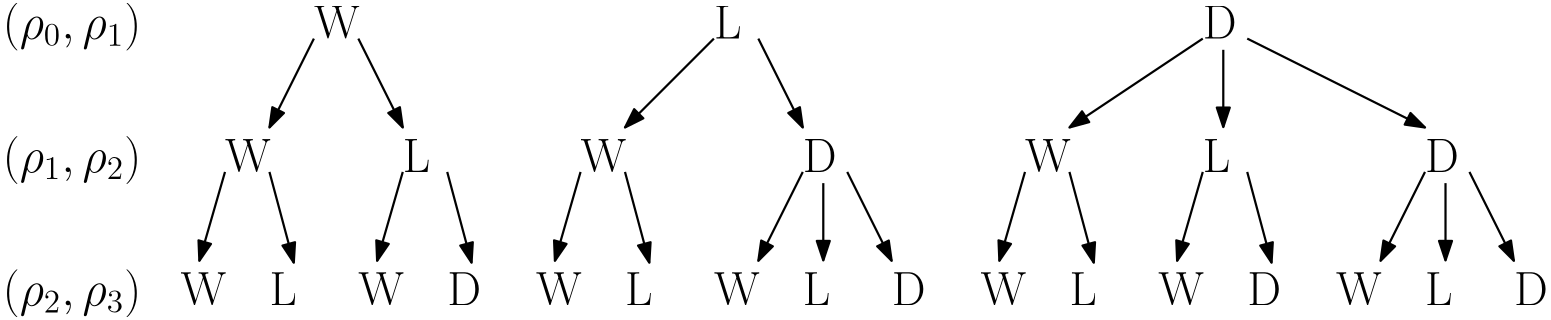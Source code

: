 <?xml version="1.0"?>
<!DOCTYPE ipe SYSTEM "ipe.dtd">
<ipe version="70010" creator="Ipe 7.0.10">
<info created="D:20120812222039" modified="D:20120812222339"/>
<ipestyle name="basic">
<symbol name="arrow/arc(spx)">
<path stroke="sym-stroke" fill="sym-stroke" pen="sym-pen">
0 0 m
-1 0.333 l
-1 -0.333 l
h
</path>
</symbol>
<symbol name="arrow/farc(spx)">
<path stroke="sym-stroke" fill="white" pen="sym-pen">
0 0 m
-1 0.333 l
-1 -0.333 l
h
</path>
</symbol>
<symbol name="mark/circle(sx)" transformations="translations">
<path fill="sym-stroke">
0.6 0 0 0.6 0 0 e
0.4 0 0 0.4 0 0 e
</path>
</symbol>
<symbol name="mark/disk(sx)" transformations="translations">
<path fill="sym-stroke">
0.6 0 0 0.6 0 0 e
</path>
</symbol>
<symbol name="mark/fdisk(sfx)" transformations="translations">
<group>
<path fill="sym-stroke" fillrule="eofill">
0.6 0 0 0.6 0 0 e
0.4 0 0 0.4 0 0 e
</path>
<path fill="sym-fill">
0.4 0 0 0.4 0 0 e
</path>
</group>
</symbol>
<symbol name="mark/box(sx)" transformations="translations">
<path fill="sym-stroke" fillrule="eofill">
-0.6 -0.6 m
0.6 -0.6 l
0.6 0.6 l
-0.6 0.6 l
h
-0.4 -0.4 m
0.4 -0.4 l
0.4 0.4 l
-0.4 0.4 l
h
</path>
</symbol>
<symbol name="mark/square(sx)" transformations="translations">
<path fill="sym-stroke">
-0.6 -0.6 m
0.6 -0.6 l
0.6 0.6 l
-0.6 0.6 l
h
</path>
</symbol>
<symbol name="mark/fsquare(sfx)" transformations="translations">
<group>
<path fill="sym-stroke" fillrule="eofill">
-0.6 -0.6 m
0.6 -0.6 l
0.6 0.6 l
-0.6 0.6 l
h
-0.4 -0.4 m
0.4 -0.4 l
0.4 0.4 l
-0.4 0.4 l
h
</path>
<path fill="sym-fill">
-0.4 -0.4 m
0.4 -0.4 l
0.4 0.4 l
-0.4 0.4 l
h
</path>
</group>
</symbol>
<symbol name="mark/cross(sx)" transformations="translations">
<group>
<path fill="sym-stroke">
-0.43 -0.57 m
0.57 0.43 l
0.43 0.57 l
-0.57 -0.43 l
h
</path>
<path fill="sym-stroke">
-0.43 0.57 m
0.57 -0.43 l
0.43 -0.57 l
-0.57 0.43 l
h
</path>
</group>
</symbol>
<symbol name="arrow/fnormal(spx)">
<path stroke="sym-stroke" fill="white" pen="sym-pen">
0 0 m
-1 0.333 l
-1 -0.333 l
h
</path>
</symbol>
<symbol name="arrow/pointed(spx)">
<path stroke="sym-stroke" fill="sym-stroke" pen="sym-pen">
0 0 m
-1 0.333 l
-0.8 0 l
-1 -0.333 l
h
</path>
</symbol>
<symbol name="arrow/fpointed(spx)">
<path stroke="sym-stroke" fill="white" pen="sym-pen">
0 0 m
-1 0.333 l
-0.8 0 l
-1 -0.333 l
h
</path>
</symbol>
<symbol name="arrow/linear(spx)">
<path stroke="sym-stroke" pen="sym-pen">
-1 0.333 m
0 0 l
-1 -0.333 l
</path>
</symbol>
<symbol name="arrow/fdouble(spx)">
<path stroke="sym-stroke" fill="white" pen="sym-pen">
0 0 m
-1 0.333 l
-1 -0.333 l
h
-1 0 m
-2 0.333 l
-2 -0.333 l
h
</path>
</symbol>
<symbol name="arrow/double(spx)">
<path stroke="sym-stroke" fill="sym-stroke" pen="sym-pen">
0 0 m
-1 0.333 l
-1 -0.333 l
h
-1 0 m
-2 0.333 l
-2 -0.333 l
h
</path>
</symbol>
<pen name="heavier" value="0.8"/>
<pen name="fat" value="1.2"/>
<pen name="ultrafat" value="2"/>
<symbolsize name="large" value="5"/>
<symbolsize name="small" value="2"/>
<symbolsize name="tiny" value="1.1"/>
<arrowsize name="large" value="10"/>
<arrowsize name="small" value="5"/>
<arrowsize name="tiny" value="3"/>
<color name="red" value="1 0 0"/>
<color name="green" value="0 1 0"/>
<color name="blue" value="0 0 1"/>
<color name="yellow" value="1 1 0"/>
<color name="orange" value="1 0.647 0"/>
<color name="gold" value="1 0.843 0"/>
<color name="purple" value="0.627 0.125 0.941"/>
<color name="gray" value="0.745"/>
<color name="brown" value="0.647 0.165 0.165"/>
<color name="navy" value="0 0 0.502"/>
<color name="pink" value="1 0.753 0.796"/>
<color name="seagreen" value="0.18 0.545 0.341"/>
<color name="turquoise" value="0.251 0.878 0.816"/>
<color name="violet" value="0.933 0.51 0.933"/>
<color name="darkblue" value="0 0 0.545"/>
<color name="darkcyan" value="0 0.545 0.545"/>
<color name="darkgray" value="0.663"/>
<color name="darkgreen" value="0 0.392 0"/>
<color name="darkmagenta" value="0.545 0 0.545"/>
<color name="darkorange" value="1 0.549 0"/>
<color name="darkred" value="0.545 0 0"/>
<color name="lightblue" value="0.678 0.847 0.902"/>
<color name="lightcyan" value="0.878 1 1"/>
<color name="lightgray" value="0.827"/>
<color name="lightgreen" value="0.565 0.933 0.565"/>
<color name="lightyellow" value="1 1 0.878"/>
<dashstyle name="dashed" value="[4] 0"/>
<dashstyle name="dotted" value="[1 3] 0"/>
<dashstyle name="dash dotted" value="[4 2 1 2] 0"/>
<dashstyle name="dash dot dotted" value="[4 2 1 2 1 2] 0"/>
<textsize name="large" value="\large"/>
<textsize name="Large" value="\Large"/>
<textsize name="LARGE" value="\LARGE"/>
<textsize name="huge" value="\huge"/>
<textsize name="Huge" value="\Huge"/>
<textsize name="small" value="\small"/>
<textsize name="footnote" value="\footnotesize"/>
<textsize name="tiny" value="\tiny"/>
<textstyle name="center" begin="\begin{center}" end="\end{center}"/>
<textstyle name="itemize" begin="\begin{itemize}" end="\end{itemize}"/>
<textstyle name="item" begin="\begin{itemize}\item{}" end="\end{itemize}"/>
<gridsize name="4 pts" value="4"/>
<gridsize name="8 pts (~3 mm)" value="8"/>
<gridsize name="16 pts (~6 mm)" value="16"/>
<gridsize name="32 pts (~12 mm)" value="32"/>
<gridsize name="10 pts (~3.5 mm)" value="10"/>
<gridsize name="20 pts (~7 mm)" value="20"/>
<gridsize name="14 pts (~5 mm)" value="14"/>
<gridsize name="28 pts (~10 mm)" value="28"/>
<gridsize name="56 pts (~20 mm)" value="56"/>
<anglesize name="90 deg" value="90"/>
<anglesize name="60 deg" value="60"/>
<anglesize name="45 deg" value="45"/>
<anglesize name="30 deg" value="30"/>
<anglesize name="22.5 deg" value="22.5"/>
<tiling name="falling" angle="-60" step="4" width="1"/>
<tiling name="rising" angle="30" step="4" width="1"/>
</ipestyle>
<page>
<layer name="alpha"/>
<view layers="alpha" active="alpha"/>
<text layer="alpha" matrix="1 0 0 1 240 -32" transformations="translations" pos="144 400" stroke="black" type="label" width="16.433" height="11.761" depth="0" valign="baseline" size="LARGE">W</text>
<text matrix="1 0 0 1 -48 -32" transformations="translations" pos="144 400" stroke="black" type="label" width="16.433" height="11.761" depth="0" valign="baseline" size="LARGE">W</text>
<text matrix="1 0 0 1 -16 -32" transformations="translations" pos="144 400" stroke="black" type="label" width="9.915" height="11.761" depth="0" valign="baseline" size="LARGE">L</text>
<text matrix="1 0 0 1 16 -32" transformations="translations" pos="144 400" stroke="black" type="label" width="16.433" height="11.761" depth="0" valign="baseline" size="LARGE">W</text>
<text matrix="1 0 0 1 48 -32" transformations="translations" pos="144 400" stroke="black" type="label" width="12.164" height="11.761" depth="0" valign="baseline" size="LARGE">D</text>
<text matrix="1 0 0 1 80 -32" transformations="translations" pos="144 400" stroke="black" type="label" width="16.433" height="11.761" depth="0" valign="baseline" size="LARGE">W</text>
<text matrix="1 0 0 1 112 -32" transformations="translations" pos="144 400" stroke="black" type="label" width="9.915" height="11.761" depth="0" valign="baseline" size="LARGE">L</text>
<text matrix="1 0 0 1 144 -32" transformations="translations" pos="144 400" stroke="black" type="label" width="16.433" height="11.761" depth="0" valign="baseline" size="LARGE">W</text>
<text matrix="1 0 0 1 176 -32" transformations="translations" pos="144 400" stroke="black" type="label" width="9.915" height="11.761" depth="0" valign="baseline" size="LARGE">L</text>
<text matrix="1 0 0 1 208 -32" transformations="translations" pos="144 400" stroke="black" type="label" width="12.164" height="11.761" depth="0" valign="baseline" size="LARGE">D</text>
<text matrix="1 0 0 1 272 -32" transformations="translations" pos="144 400" stroke="black" type="label" width="9.915" height="11.761" depth="0" valign="baseline" size="LARGE">L</text>
<text matrix="1 0 0 1 304 -32" transformations="translations" pos="144 400" stroke="black" type="label" width="16.433" height="11.761" depth="0" valign="baseline" size="LARGE">W</text>
<text matrix="1 0 0 1 336 -32" transformations="translations" pos="144 400" stroke="black" type="label" width="12.164" height="11.761" depth="0" valign="baseline" size="LARGE">D</text>
<text matrix="1 0 0 1 368 -32" transformations="translations" pos="144 400" stroke="black" type="label" width="16.433" height="11.761" depth="0" valign="baseline" size="LARGE">W</text>
<text matrix="1 0 0 1 400 -32" transformations="translations" pos="144 400" stroke="black" type="label" width="9.915" height="11.761" depth="0" valign="baseline" size="LARGE">L</text>
<text matrix="1 0 0 1 432 -32" transformations="translations" pos="144 400" stroke="black" type="label" width="12.164" height="11.761" depth="0" valign="baseline" size="LARGE">D</text>
<text matrix="1 0 0 1 -32 16" transformations="translations" pos="144 400" stroke="black" type="label" width="16.433" height="11.761" depth="0" valign="baseline" size="LARGE">W</text>
<text matrix="1 0 0 1 32 16" transformations="translations" pos="144 400" stroke="black" type="label" width="9.915" height="11.761" depth="0" valign="baseline" size="LARGE">L</text>
<text matrix="1 0 0 1 96 16" transformations="translations" pos="144 400" stroke="black" type="label" width="16.433" height="11.761" depth="0" valign="baseline" size="LARGE">W</text>
<text matrix="1 0 0 1 176 16" transformations="translations" pos="144 400" stroke="black" type="label" width="12.164" height="11.761" depth="0" valign="baseline" size="LARGE">D</text>
<text matrix="1 0 0 1 256 16" transformations="translations" pos="144 400" stroke="black" type="label" width="16.433" height="11.761" depth="0" valign="baseline" size="LARGE">W</text>
<text matrix="1 0 0 1 320 16" transformations="translations" pos="144 400" stroke="black" type="label" width="9.915" height="11.761" depth="0" valign="baseline" size="LARGE">L</text>
<text matrix="1 0 0 1 400 16" transformations="translations" pos="144 400" stroke="black" type="label" width="12.164" height="11.761" depth="0" valign="baseline" size="LARGE">D</text>
<text matrix="1 0 0 1 0 64" transformations="translations" pos="144 400" stroke="black" type="label" width="16.433" height="11.761" depth="0" valign="baseline" size="LARGE">W</text>
<text matrix="1 0 0 1 144 64" transformations="translations" pos="144 400" stroke="black" type="label" width="9.915" height="11.761" depth="0" valign="baseline" size="LARGE">L</text>
<text matrix="1 0 0 1 320 64" transformations="translations" pos="144 400" stroke="black" type="label" width="12.164" height="11.761" depth="0" valign="baseline" size="LARGE">D</text>
<path matrix="1 0 0 1 64 0" stroke="black" pen="heavier" arrow="normal/normal">
80 464 m
64 432 l
</path>
<path matrix="1 0 0 1 64 0" stroke="black" pen="heavier" arrow="normal/normal">
96 464 m
112 432 l
</path>
<path matrix="1 0 0 1 64 0" stroke="black" pen="heavier" arrow="normal/normal">
224 464 m
192 432 l
</path>
<path matrix="1 0 0 1 64 0" stroke="black" pen="heavier" arrow="normal/normal">
240 464 m
256 432 l
</path>
<path matrix="1 0 0 1 64 0" stroke="black" pen="heavier" arrow="normal/normal">
400 464 m
352 432 l
</path>
<path matrix="1 0 0 1 64 0" stroke="black" pen="heavier" arrow="normal/normal">
416 464 m
480 432 l
</path>
<path matrix="1 0 0 1 64 0" stroke="black" pen="heavier" arrow="normal/normal">
407.384 459.972 m
407.384 432.161 l
</path>
<path matrix="0.576997 0 0 1 84.3041 0" stroke="black" pen="heavier" arrow="normal/normal">
48 416 m
32 384 l
</path>
<path matrix="0.547688 0 0 1.02097 92.948 -8.72337" stroke="black" pen="heavier" arrow="normal/normal">
64 416 m
80 384 l
</path>
<path matrix="0.576997 0 0 1 148.304 0" stroke="black" pen="heavier" arrow="normal/normal">
48 416 m
32 384 l
</path>
<path matrix="0.576997 0 0 1 212.304 0" stroke="black" pen="heavier" arrow="normal/normal">
48 416 m
32 384 l
</path>
<path matrix="0.576997 0 0 1 372.304 0" stroke="black" pen="heavier" arrow="normal/normal">
48 416 m
32 384 l
</path>
<path matrix="0.576997 0 0 1 436.304 0" stroke="black" pen="heavier" arrow="normal/normal">
48 416 m
32 384 l
</path>
<path matrix="0.547688 0 0 1.02097 156.948 -8.72337" stroke="black" pen="heavier" arrow="normal/normal">
64 416 m
80 384 l
</path>
<path matrix="0.547688 0 0 1.02097 220.948 -8.72337" stroke="black" pen="heavier" arrow="normal/normal">
64 416 m
80 384 l
</path>
<path matrix="0.547688 0 0 1.02097 380.948 -8.72337" stroke="black" pen="heavier" arrow="normal/normal">
64 416 m
80 384 l
</path>
<path matrix="0.547688 0 0 1.02097 444.948 -8.72337" stroke="black" pen="heavier" arrow="normal/normal">
64 416 m
80 384 l
</path>
<path matrix="1 0 0 1 -80 -48" stroke="black" pen="heavier" arrow="normal/normal">
407.384 459.972 m
407.384 432.161 l
</path>
<path matrix="1 0 0 1 144 -48" stroke="black" pen="heavier" arrow="normal/normal">
407.384 459.972 m
407.384 432.161 l
</path>
<path matrix="1 0 0 1 240 -48" stroke="black" pen="heavier" arrow="normal/normal">
80 464 m
64 432 l
</path>
<path matrix="1 0 0 1 464 -48" stroke="black" pen="heavier" arrow="normal/normal">
80 464 m
64 432 l
</path>
<path matrix="1 0 0 1 240 -48" stroke="black" pen="heavier" arrow="normal/normal">
96 464 m
112 432 l
</path>
<path matrix="1 0 0 1 464 -48" stroke="black" pen="heavier" arrow="normal/normal">
96 464 m
112 432 l
</path>
<text matrix="1 0 0 1 -16 0" transformations="translations" pos="48 464" stroke="black" type="label" width="49.835" height="12.896" depth="4.29" valign="baseline" size="LARGE">$(\rho_{0},\rho_{1})$</text>
<text matrix="1 0 0 1 -16 -48" transformations="translations" pos="48 464" stroke="black" type="label" width="49.835" height="12.896" depth="4.29" valign="baseline" size="LARGE">$(\rho_{1},\rho_{2})$</text>
<text matrix="1 0 0 1 -16 -96" transformations="translations" pos="48 464" stroke="black" type="label" width="49.835" height="12.896" depth="4.29" valign="baseline" size="LARGE">$(\rho_{2},\rho_{3})$</text>
</page>
</ipe>
